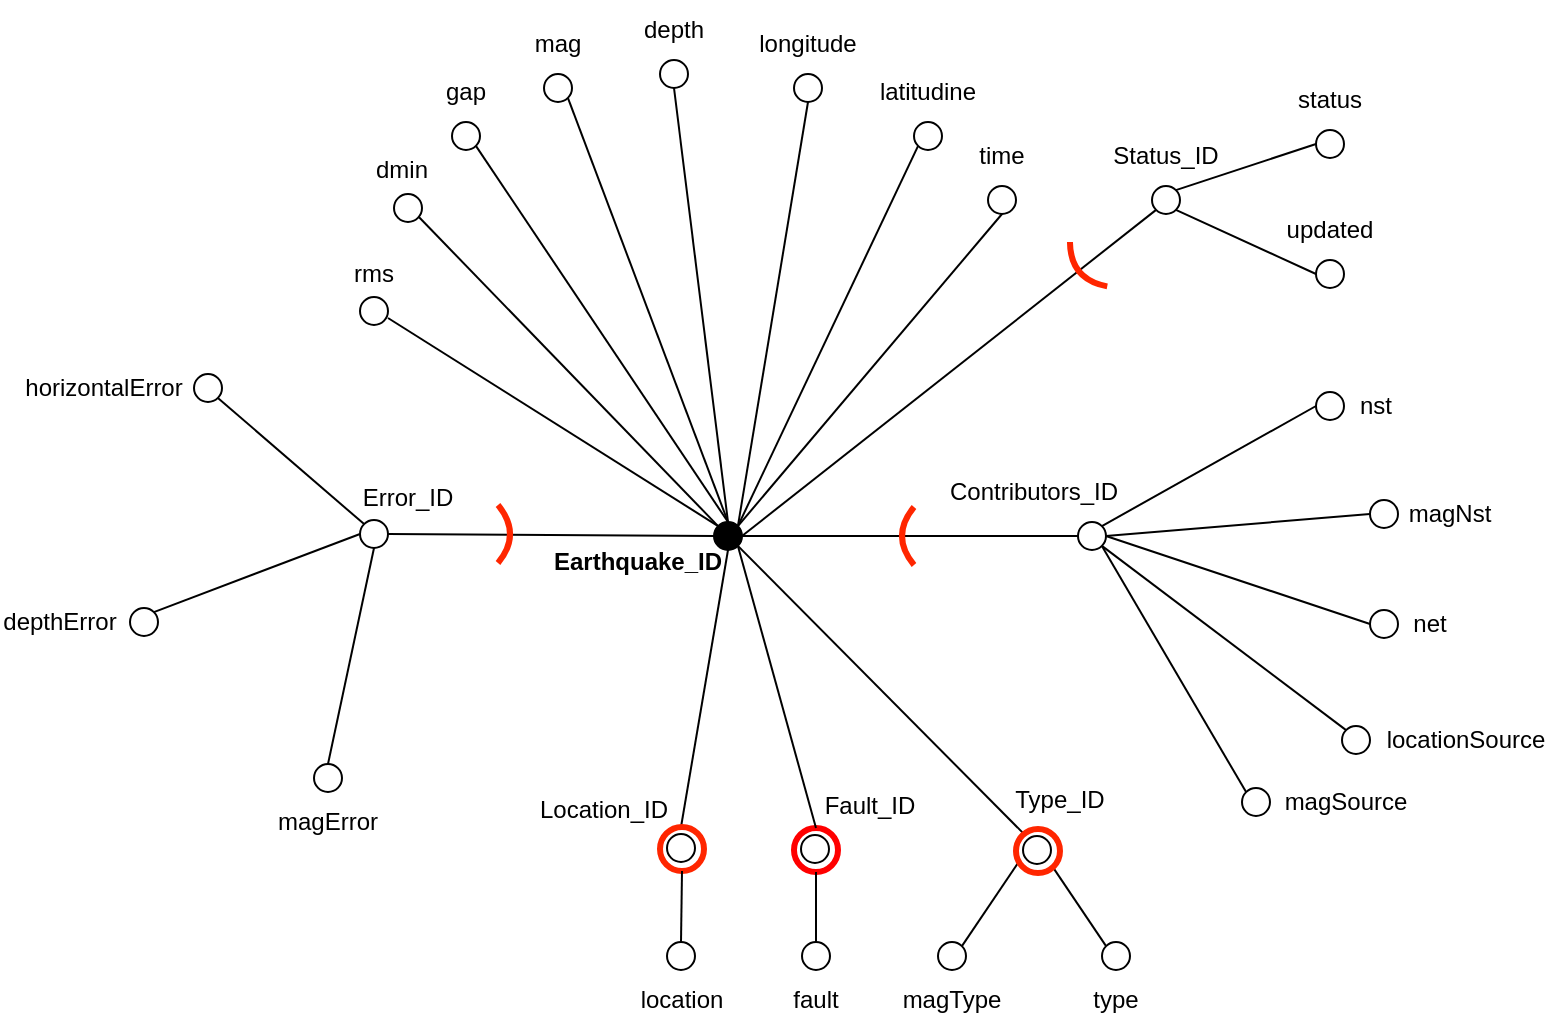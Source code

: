 <mxfile version="27.1.4">
  <diagram name="Page-1" id="HqNk3aDjr-ROuAEQBH89">
    <mxGraphModel dx="976" dy="642" grid="0" gridSize="10" guides="1" tooltips="1" connect="1" arrows="1" fold="1" page="1" pageScale="1" pageWidth="1169" pageHeight="827" math="0" shadow="0">
      <root>
        <mxCell id="0" />
        <mxCell id="1" parent="0" />
        <mxCell id="SvS_41ax5-k1D1L28kZn-1" value="" style="ellipse;whiteSpace=wrap;html=1;aspect=fixed;fillColor=#000000;" vertex="1" parent="1">
          <mxGeometry x="528" y="385" width="14" height="14" as="geometry" />
        </mxCell>
        <mxCell id="SvS_41ax5-k1D1L28kZn-2" value="&lt;b&gt;Earthquake_ID&lt;/b&gt;" style="text;html=1;align=center;verticalAlign=middle;whiteSpace=wrap;rounded=0;" vertex="1" parent="1">
          <mxGeometry x="460" y="390" width="60" height="30" as="geometry" />
        </mxCell>
        <mxCell id="SvS_41ax5-k1D1L28kZn-6" value="time" style="text;html=1;align=center;verticalAlign=middle;whiteSpace=wrap;rounded=0;" vertex="1" parent="1">
          <mxGeometry x="642" y="187" width="60" height="30" as="geometry" />
        </mxCell>
        <mxCell id="SvS_41ax5-k1D1L28kZn-7" value="" style="ellipse;whiteSpace=wrap;html=1;aspect=fixed;fillColor=#FFFFFF;" vertex="1" parent="1">
          <mxGeometry x="665" y="217" width="14" height="14" as="geometry" />
        </mxCell>
        <mxCell id="SvS_41ax5-k1D1L28kZn-8" value="" style="endArrow=none;html=1;rounded=0;entryX=0.5;entryY=1;entryDx=0;entryDy=0;exitX=1;exitY=0;exitDx=0;exitDy=0;" edge="1" parent="1" source="SvS_41ax5-k1D1L28kZn-1" target="SvS_41ax5-k1D1L28kZn-7">
          <mxGeometry width="50" height="50" relative="1" as="geometry">
            <mxPoint x="542" y="299" as="sourcePoint" />
            <mxPoint x="592" y="249" as="targetPoint" />
          </mxGeometry>
        </mxCell>
        <mxCell id="SvS_41ax5-k1D1L28kZn-9" value="latitudine" style="text;html=1;align=center;verticalAlign=middle;whiteSpace=wrap;rounded=0;" vertex="1" parent="1">
          <mxGeometry x="605" y="155" width="60" height="30" as="geometry" />
        </mxCell>
        <mxCell id="SvS_41ax5-k1D1L28kZn-10" value="" style="ellipse;whiteSpace=wrap;html=1;aspect=fixed;fillColor=#FFFFFF;" vertex="1" parent="1">
          <mxGeometry x="628" y="185" width="14" height="14" as="geometry" />
        </mxCell>
        <mxCell id="SvS_41ax5-k1D1L28kZn-11" value="longitude" style="text;html=1;align=center;verticalAlign=middle;whiteSpace=wrap;rounded=0;" vertex="1" parent="1">
          <mxGeometry x="545" y="131" width="60" height="30" as="geometry" />
        </mxCell>
        <mxCell id="SvS_41ax5-k1D1L28kZn-12" value="" style="ellipse;whiteSpace=wrap;html=1;aspect=fixed;fillColor=#FFFFFF;" vertex="1" parent="1">
          <mxGeometry x="568" y="161" width="14" height="14" as="geometry" />
        </mxCell>
        <mxCell id="SvS_41ax5-k1D1L28kZn-13" value="depth" style="text;html=1;align=center;verticalAlign=middle;whiteSpace=wrap;rounded=0;" vertex="1" parent="1">
          <mxGeometry x="478" y="124" width="60" height="30" as="geometry" />
        </mxCell>
        <mxCell id="SvS_41ax5-k1D1L28kZn-14" value="" style="ellipse;whiteSpace=wrap;html=1;aspect=fixed;fillColor=#FFFFFF;" vertex="1" parent="1">
          <mxGeometry x="501" y="154" width="14" height="14" as="geometry" />
        </mxCell>
        <mxCell id="SvS_41ax5-k1D1L28kZn-15" value="mag" style="text;html=1;align=center;verticalAlign=middle;whiteSpace=wrap;rounded=0;" vertex="1" parent="1">
          <mxGeometry x="420" y="131" width="60" height="30" as="geometry" />
        </mxCell>
        <mxCell id="SvS_41ax5-k1D1L28kZn-16" value="" style="ellipse;whiteSpace=wrap;html=1;aspect=fixed;fillColor=#FFFFFF;" vertex="1" parent="1">
          <mxGeometry x="443" y="161" width="14" height="14" as="geometry" />
        </mxCell>
        <mxCell id="SvS_41ax5-k1D1L28kZn-17" value="gap" style="text;html=1;align=center;verticalAlign=middle;whiteSpace=wrap;rounded=0;" vertex="1" parent="1">
          <mxGeometry x="374" y="155" width="60" height="30" as="geometry" />
        </mxCell>
        <mxCell id="SvS_41ax5-k1D1L28kZn-18" value="" style="ellipse;whiteSpace=wrap;html=1;aspect=fixed;fillColor=#FFFFFF;" vertex="1" parent="1">
          <mxGeometry x="397" y="185" width="14" height="14" as="geometry" />
        </mxCell>
        <mxCell id="SvS_41ax5-k1D1L28kZn-19" value="dmin" style="text;html=1;align=center;verticalAlign=middle;whiteSpace=wrap;rounded=0;" vertex="1" parent="1">
          <mxGeometry x="342" y="194" width="60" height="30" as="geometry" />
        </mxCell>
        <mxCell id="SvS_41ax5-k1D1L28kZn-21" value="rms" style="text;html=1;align=center;verticalAlign=middle;whiteSpace=wrap;rounded=0;" vertex="1" parent="1">
          <mxGeometry x="328" y="246" width="60" height="30" as="geometry" />
        </mxCell>
        <mxCell id="SvS_41ax5-k1D1L28kZn-23" value="" style="endArrow=none;html=1;rounded=0;entryX=0;entryY=1;entryDx=0;entryDy=0;exitX=1;exitY=0;exitDx=0;exitDy=0;" edge="1" parent="1" source="SvS_41ax5-k1D1L28kZn-1" target="SvS_41ax5-k1D1L28kZn-10">
          <mxGeometry width="50" height="50" relative="1" as="geometry">
            <mxPoint x="542" y="299" as="sourcePoint" />
            <mxPoint x="592" y="249" as="targetPoint" />
          </mxGeometry>
        </mxCell>
        <mxCell id="SvS_41ax5-k1D1L28kZn-24" value="" style="endArrow=none;html=1;rounded=0;entryX=0.5;entryY=1;entryDx=0;entryDy=0;exitX=1;exitY=0;exitDx=0;exitDy=0;" edge="1" parent="1" source="SvS_41ax5-k1D1L28kZn-1" target="SvS_41ax5-k1D1L28kZn-12">
          <mxGeometry width="50" height="50" relative="1" as="geometry">
            <mxPoint x="542" y="299" as="sourcePoint" />
            <mxPoint x="592" y="249" as="targetPoint" />
          </mxGeometry>
        </mxCell>
        <mxCell id="SvS_41ax5-k1D1L28kZn-25" value="" style="endArrow=none;html=1;rounded=0;entryX=0.5;entryY=1;entryDx=0;entryDy=0;exitX=0.5;exitY=0;exitDx=0;exitDy=0;" edge="1" parent="1" source="SvS_41ax5-k1D1L28kZn-1" target="SvS_41ax5-k1D1L28kZn-14">
          <mxGeometry width="50" height="50" relative="1" as="geometry">
            <mxPoint x="542" y="299" as="sourcePoint" />
            <mxPoint x="592" y="249" as="targetPoint" />
          </mxGeometry>
        </mxCell>
        <mxCell id="SvS_41ax5-k1D1L28kZn-26" value="" style="endArrow=none;html=1;rounded=0;entryX=1;entryY=1;entryDx=0;entryDy=0;exitX=0.5;exitY=0;exitDx=0;exitDy=0;" edge="1" parent="1" source="SvS_41ax5-k1D1L28kZn-1" target="SvS_41ax5-k1D1L28kZn-16">
          <mxGeometry width="50" height="50" relative="1" as="geometry">
            <mxPoint x="542" y="299" as="sourcePoint" />
            <mxPoint x="592" y="249" as="targetPoint" />
          </mxGeometry>
        </mxCell>
        <mxCell id="SvS_41ax5-k1D1L28kZn-27" value="" style="endArrow=none;html=1;rounded=0;entryX=1;entryY=1;entryDx=0;entryDy=0;exitX=0.5;exitY=0;exitDx=0;exitDy=0;" edge="1" parent="1" source="SvS_41ax5-k1D1L28kZn-1" target="SvS_41ax5-k1D1L28kZn-18">
          <mxGeometry width="50" height="50" relative="1" as="geometry">
            <mxPoint x="542" y="299" as="sourcePoint" />
            <mxPoint x="592" y="249" as="targetPoint" />
          </mxGeometry>
        </mxCell>
        <mxCell id="SvS_41ax5-k1D1L28kZn-30" value="" style="endArrow=none;html=1;rounded=0;entryX=1;entryY=0.5;entryDx=0;entryDy=0;exitX=0;exitY=0;exitDx=0;exitDy=0;" edge="1" parent="1" source="SvS_41ax5-k1D1L28kZn-1">
          <mxGeometry width="50" height="50" relative="1" as="geometry">
            <mxPoint x="542" y="299" as="sourcePoint" />
            <mxPoint x="365.0" y="283" as="targetPoint" />
          </mxGeometry>
        </mxCell>
        <mxCell id="SvS_41ax5-k1D1L28kZn-31" value="" style="endArrow=none;html=1;rounded=0;entryX=1;entryY=0.5;entryDx=0;entryDy=0;exitX=0;exitY=0;exitDx=0;exitDy=0;" edge="1" parent="1" source="SvS_41ax5-k1D1L28kZn-1">
          <mxGeometry width="50" height="50" relative="1" as="geometry">
            <mxPoint x="542" y="299" as="sourcePoint" />
            <mxPoint x="379.0" y="231" as="targetPoint" />
          </mxGeometry>
        </mxCell>
        <mxCell id="SvS_41ax5-k1D1L28kZn-32" value="Status_ID" style="text;html=1;align=center;verticalAlign=middle;whiteSpace=wrap;rounded=0;" vertex="1" parent="1">
          <mxGeometry x="724" y="187" width="60" height="30" as="geometry" />
        </mxCell>
        <mxCell id="SvS_41ax5-k1D1L28kZn-33" value="" style="ellipse;whiteSpace=wrap;html=1;aspect=fixed;fillColor=#FFFFFF;" vertex="1" parent="1">
          <mxGeometry x="747" y="217" width="14" height="14" as="geometry" />
        </mxCell>
        <mxCell id="SvS_41ax5-k1D1L28kZn-34" value="status" style="text;html=1;align=center;verticalAlign=middle;whiteSpace=wrap;rounded=0;" vertex="1" parent="1">
          <mxGeometry x="806" y="159" width="60" height="30" as="geometry" />
        </mxCell>
        <mxCell id="SvS_41ax5-k1D1L28kZn-35" value="" style="ellipse;whiteSpace=wrap;html=1;aspect=fixed;fillColor=#FFFFFF;" vertex="1" parent="1">
          <mxGeometry x="829" y="189" width="14" height="14" as="geometry" />
        </mxCell>
        <mxCell id="SvS_41ax5-k1D1L28kZn-36" value="updated" style="text;html=1;align=center;verticalAlign=middle;whiteSpace=wrap;rounded=0;" vertex="1" parent="1">
          <mxGeometry x="806" y="224" width="60" height="30" as="geometry" />
        </mxCell>
        <mxCell id="SvS_41ax5-k1D1L28kZn-37" value="" style="ellipse;whiteSpace=wrap;html=1;aspect=fixed;fillColor=#FFFFFF;" vertex="1" parent="1">
          <mxGeometry x="829" y="254" width="14" height="14" as="geometry" />
        </mxCell>
        <mxCell id="SvS_41ax5-k1D1L28kZn-38" value="" style="endArrow=none;html=1;rounded=0;entryX=0;entryY=0.5;entryDx=0;entryDy=0;exitX=1;exitY=0;exitDx=0;exitDy=0;" edge="1" parent="1" source="SvS_41ax5-k1D1L28kZn-33" target="SvS_41ax5-k1D1L28kZn-35">
          <mxGeometry width="50" height="50" relative="1" as="geometry">
            <mxPoint x="773" y="238" as="sourcePoint" />
            <mxPoint x="592" y="249" as="targetPoint" />
          </mxGeometry>
        </mxCell>
        <mxCell id="SvS_41ax5-k1D1L28kZn-39" value="" style="endArrow=none;html=1;rounded=0;entryX=0;entryY=0.5;entryDx=0;entryDy=0;exitX=1;exitY=1;exitDx=0;exitDy=0;" edge="1" parent="1" source="SvS_41ax5-k1D1L28kZn-33" target="SvS_41ax5-k1D1L28kZn-37">
          <mxGeometry width="50" height="50" relative="1" as="geometry">
            <mxPoint x="542" y="299" as="sourcePoint" />
            <mxPoint x="592" y="249" as="targetPoint" />
          </mxGeometry>
        </mxCell>
        <mxCell id="SvS_41ax5-k1D1L28kZn-40" value="" style="endArrow=none;html=1;rounded=0;entryX=0;entryY=1;entryDx=0;entryDy=0;exitX=1;exitY=0.5;exitDx=0;exitDy=0;" edge="1" parent="1" source="SvS_41ax5-k1D1L28kZn-1" target="SvS_41ax5-k1D1L28kZn-33">
          <mxGeometry width="50" height="50" relative="1" as="geometry">
            <mxPoint x="542" y="299" as="sourcePoint" />
            <mxPoint x="592" y="249" as="targetPoint" />
          </mxGeometry>
        </mxCell>
        <mxCell id="SvS_41ax5-k1D1L28kZn-41" value="Contributors_ID" style="text;html=1;align=center;verticalAlign=middle;whiteSpace=wrap;rounded=0;" vertex="1" parent="1">
          <mxGeometry x="658" y="355" width="60" height="30" as="geometry" />
        </mxCell>
        <mxCell id="SvS_41ax5-k1D1L28kZn-42" value="" style="ellipse;whiteSpace=wrap;html=1;aspect=fixed;fillColor=#FFFFFF;" vertex="1" parent="1">
          <mxGeometry x="710" y="385" width="14" height="14" as="geometry" />
        </mxCell>
        <mxCell id="SvS_41ax5-k1D1L28kZn-43" value="nst" style="text;html=1;align=center;verticalAlign=middle;whiteSpace=wrap;rounded=0;" vertex="1" parent="1">
          <mxGeometry x="829" y="312" width="60" height="30" as="geometry" />
        </mxCell>
        <mxCell id="SvS_41ax5-k1D1L28kZn-44" value="" style="ellipse;whiteSpace=wrap;html=1;aspect=fixed;fillColor=#FFFFFF;" vertex="1" parent="1">
          <mxGeometry x="829" y="320" width="14" height="14" as="geometry" />
        </mxCell>
        <mxCell id="SvS_41ax5-k1D1L28kZn-45" value="magNst" style="text;html=1;align=center;verticalAlign=middle;whiteSpace=wrap;rounded=0;" vertex="1" parent="1">
          <mxGeometry x="866" y="366" width="60" height="30" as="geometry" />
        </mxCell>
        <mxCell id="SvS_41ax5-k1D1L28kZn-46" value="" style="ellipse;whiteSpace=wrap;html=1;aspect=fixed;fillColor=#FFFFFF;" vertex="1" parent="1">
          <mxGeometry x="856" y="374" width="14" height="14" as="geometry" />
        </mxCell>
        <mxCell id="SvS_41ax5-k1D1L28kZn-47" value="net" style="text;html=1;align=center;verticalAlign=middle;whiteSpace=wrap;rounded=0;" vertex="1" parent="1">
          <mxGeometry x="856" y="421" width="60" height="30" as="geometry" />
        </mxCell>
        <mxCell id="SvS_41ax5-k1D1L28kZn-48" value="" style="ellipse;whiteSpace=wrap;html=1;aspect=fixed;fillColor=#FFFFFF;" vertex="1" parent="1">
          <mxGeometry x="856" y="429" width="14" height="14" as="geometry" />
        </mxCell>
        <mxCell id="SvS_41ax5-k1D1L28kZn-49" value="locationSource" style="text;html=1;align=center;verticalAlign=middle;whiteSpace=wrap;rounded=0;" vertex="1" parent="1">
          <mxGeometry x="874" y="479" width="60" height="30" as="geometry" />
        </mxCell>
        <mxCell id="SvS_41ax5-k1D1L28kZn-50" value="" style="ellipse;whiteSpace=wrap;html=1;aspect=fixed;fillColor=#FFFFFF;" vertex="1" parent="1">
          <mxGeometry x="842" y="487" width="14" height="14" as="geometry" />
        </mxCell>
        <mxCell id="SvS_41ax5-k1D1L28kZn-51" value="magSource" style="text;html=1;align=center;verticalAlign=middle;whiteSpace=wrap;rounded=0;" vertex="1" parent="1">
          <mxGeometry x="814" y="510" width="60" height="30" as="geometry" />
        </mxCell>
        <mxCell id="SvS_41ax5-k1D1L28kZn-52" value="" style="ellipse;whiteSpace=wrap;html=1;aspect=fixed;fillColor=#FFFFFF;" vertex="1" parent="1">
          <mxGeometry x="792" y="518" width="14" height="14" as="geometry" />
        </mxCell>
        <mxCell id="SvS_41ax5-k1D1L28kZn-53" value="" style="endArrow=none;html=1;rounded=0;entryX=0;entryY=0.5;entryDx=0;entryDy=0;exitX=1;exitY=0;exitDx=0;exitDy=0;" edge="1" parent="1" source="SvS_41ax5-k1D1L28kZn-42" target="SvS_41ax5-k1D1L28kZn-44">
          <mxGeometry width="50" height="50" relative="1" as="geometry">
            <mxPoint x="542" y="305" as="sourcePoint" />
            <mxPoint x="592" y="255" as="targetPoint" />
          </mxGeometry>
        </mxCell>
        <mxCell id="SvS_41ax5-k1D1L28kZn-54" value="" style="endArrow=none;html=1;rounded=0;entryX=0;entryY=0.5;entryDx=0;entryDy=0;exitX=1;exitY=0.5;exitDx=0;exitDy=0;" edge="1" parent="1" source="SvS_41ax5-k1D1L28kZn-42" target="SvS_41ax5-k1D1L28kZn-46">
          <mxGeometry width="50" height="50" relative="1" as="geometry">
            <mxPoint x="542" y="305" as="sourcePoint" />
            <mxPoint x="592" y="255" as="targetPoint" />
          </mxGeometry>
        </mxCell>
        <mxCell id="SvS_41ax5-k1D1L28kZn-55" value="" style="endArrow=none;html=1;rounded=0;entryX=0;entryY=0.5;entryDx=0;entryDy=0;exitX=1;exitY=0.5;exitDx=0;exitDy=0;" edge="1" parent="1" source="SvS_41ax5-k1D1L28kZn-42" target="SvS_41ax5-k1D1L28kZn-48">
          <mxGeometry width="50" height="50" relative="1" as="geometry">
            <mxPoint x="542" y="305" as="sourcePoint" />
            <mxPoint x="592" y="255" as="targetPoint" />
          </mxGeometry>
        </mxCell>
        <mxCell id="SvS_41ax5-k1D1L28kZn-56" value="" style="endArrow=none;html=1;rounded=0;entryX=0;entryY=0;entryDx=0;entryDy=0;exitX=1;exitY=1;exitDx=0;exitDy=0;" edge="1" parent="1" source="SvS_41ax5-k1D1L28kZn-42" target="SvS_41ax5-k1D1L28kZn-50">
          <mxGeometry width="50" height="50" relative="1" as="geometry">
            <mxPoint x="542" y="305" as="sourcePoint" />
            <mxPoint x="592" y="255" as="targetPoint" />
          </mxGeometry>
        </mxCell>
        <mxCell id="SvS_41ax5-k1D1L28kZn-57" value="" style="endArrow=none;html=1;rounded=0;entryX=0;entryY=0;entryDx=0;entryDy=0;exitX=1;exitY=1;exitDx=0;exitDy=0;" edge="1" parent="1" source="SvS_41ax5-k1D1L28kZn-42" target="SvS_41ax5-k1D1L28kZn-52">
          <mxGeometry width="50" height="50" relative="1" as="geometry">
            <mxPoint x="542" y="305" as="sourcePoint" />
            <mxPoint x="592" y="255" as="targetPoint" />
          </mxGeometry>
        </mxCell>
        <mxCell id="SvS_41ax5-k1D1L28kZn-58" value="" style="endArrow=none;html=1;rounded=0;entryX=0;entryY=0.5;entryDx=0;entryDy=0;exitX=1;exitY=0.5;exitDx=0;exitDy=0;" edge="1" parent="1" source="SvS_41ax5-k1D1L28kZn-1" target="SvS_41ax5-k1D1L28kZn-42">
          <mxGeometry width="50" height="50" relative="1" as="geometry">
            <mxPoint x="542" y="305" as="sourcePoint" />
            <mxPoint x="592" y="255" as="targetPoint" />
          </mxGeometry>
        </mxCell>
        <mxCell id="SvS_41ax5-k1D1L28kZn-59" value="Type_ID" style="text;html=1;align=center;verticalAlign=middle;whiteSpace=wrap;rounded=0;" vertex="1" parent="1">
          <mxGeometry x="671" y="509" width="60" height="30" as="geometry" />
        </mxCell>
        <mxCell id="SvS_41ax5-k1D1L28kZn-60" value="" style="ellipse;whiteSpace=wrap;html=1;aspect=fixed;fillColor=#FFFFFF;" vertex="1" parent="1">
          <mxGeometry x="681" y="539" width="14" height="14" as="geometry" />
        </mxCell>
        <mxCell id="SvS_41ax5-k1D1L28kZn-61" value="magType" style="text;html=1;align=center;verticalAlign=middle;whiteSpace=wrap;rounded=0;" vertex="1" parent="1">
          <mxGeometry x="617" y="609" width="60" height="30" as="geometry" />
        </mxCell>
        <mxCell id="SvS_41ax5-k1D1L28kZn-62" value="" style="ellipse;whiteSpace=wrap;html=1;aspect=fixed;fillColor=#FFFFFF;" vertex="1" parent="1">
          <mxGeometry x="640" y="595" width="14" height="14" as="geometry" />
        </mxCell>
        <mxCell id="SvS_41ax5-k1D1L28kZn-63" value="type" style="text;html=1;align=center;verticalAlign=middle;whiteSpace=wrap;rounded=0;" vertex="1" parent="1">
          <mxGeometry x="699" y="609" width="60" height="30" as="geometry" />
        </mxCell>
        <mxCell id="SvS_41ax5-k1D1L28kZn-64" value="" style="ellipse;whiteSpace=wrap;html=1;aspect=fixed;fillColor=#FFFFFF;" vertex="1" parent="1">
          <mxGeometry x="722" y="595" width="14" height="14" as="geometry" />
        </mxCell>
        <mxCell id="SvS_41ax5-k1D1L28kZn-67" value="" style="endArrow=none;html=1;rounded=0;entryX=0;entryY=0;entryDx=0;entryDy=0;exitX=1;exitY=1;exitDx=0;exitDy=0;" edge="1" parent="1" source="SvS_41ax5-k1D1L28kZn-1" target="SvS_41ax5-k1D1L28kZn-60">
          <mxGeometry width="50" height="50" relative="1" as="geometry">
            <mxPoint x="542" y="405" as="sourcePoint" />
            <mxPoint x="592" y="355" as="targetPoint" />
          </mxGeometry>
        </mxCell>
        <mxCell id="SvS_41ax5-k1D1L28kZn-68" value="" style="endArrow=none;html=1;rounded=0;entryX=0;entryY=1;entryDx=0;entryDy=0;exitX=1;exitY=0;exitDx=0;exitDy=0;" edge="1" parent="1" source="SvS_41ax5-k1D1L28kZn-62" target="SvS_41ax5-k1D1L28kZn-60">
          <mxGeometry width="50" height="50" relative="1" as="geometry">
            <mxPoint x="542" y="405" as="sourcePoint" />
            <mxPoint x="592" y="355" as="targetPoint" />
          </mxGeometry>
        </mxCell>
        <mxCell id="SvS_41ax5-k1D1L28kZn-69" value="" style="endArrow=none;html=1;rounded=0;entryX=1;entryY=1;entryDx=0;entryDy=0;exitX=0;exitY=0;exitDx=0;exitDy=0;" edge="1" parent="1" source="SvS_41ax5-k1D1L28kZn-64" target="SvS_41ax5-k1D1L28kZn-60">
          <mxGeometry width="50" height="50" relative="1" as="geometry">
            <mxPoint x="542" y="405" as="sourcePoint" />
            <mxPoint x="592" y="355" as="targetPoint" />
          </mxGeometry>
        </mxCell>
        <mxCell id="SvS_41ax5-k1D1L28kZn-70" value="location" style="text;html=1;align=center;verticalAlign=middle;whiteSpace=wrap;rounded=0;" vertex="1" parent="1">
          <mxGeometry x="481.5" y="609" width="60" height="30" as="geometry" />
        </mxCell>
        <mxCell id="SvS_41ax5-k1D1L28kZn-71" value="" style="ellipse;whiteSpace=wrap;html=1;aspect=fixed;fillColor=#FFFFFF;" vertex="1" parent="1">
          <mxGeometry x="504.5" y="595" width="14" height="14" as="geometry" />
        </mxCell>
        <mxCell id="SvS_41ax5-k1D1L28kZn-72" value="fault" style="text;html=1;align=center;verticalAlign=middle;whiteSpace=wrap;rounded=0;" vertex="1" parent="1">
          <mxGeometry x="549" y="609" width="60" height="30" as="geometry" />
        </mxCell>
        <mxCell id="SvS_41ax5-k1D1L28kZn-73" value="" style="ellipse;whiteSpace=wrap;html=1;aspect=fixed;fillColor=#FFFFFF;" vertex="1" parent="1">
          <mxGeometry x="572" y="595" width="14" height="14" as="geometry" />
        </mxCell>
        <mxCell id="SvS_41ax5-k1D1L28kZn-74" value="Location_ID" style="text;html=1;align=center;verticalAlign=middle;whiteSpace=wrap;rounded=0;" vertex="1" parent="1">
          <mxGeometry x="443" y="514" width="60" height="30" as="geometry" />
        </mxCell>
        <mxCell id="SvS_41ax5-k1D1L28kZn-75" value="" style="ellipse;whiteSpace=wrap;html=1;aspect=fixed;fillColor=#FFFFFF;" vertex="1" parent="1">
          <mxGeometry x="504.5" y="537.5" width="14" height="14" as="geometry" />
        </mxCell>
        <mxCell id="SvS_41ax5-k1D1L28kZn-79" value="horizontalError" style="text;html=1;align=center;verticalAlign=middle;whiteSpace=wrap;rounded=0;" vertex="1" parent="1">
          <mxGeometry x="193" y="303" width="60" height="30" as="geometry" />
        </mxCell>
        <mxCell id="SvS_41ax5-k1D1L28kZn-80" value="" style="ellipse;whiteSpace=wrap;html=1;aspect=fixed;fillColor=#FFFFFF;" vertex="1" parent="1">
          <mxGeometry x="268" y="311" width="14" height="14" as="geometry" />
        </mxCell>
        <mxCell id="SvS_41ax5-k1D1L28kZn-81" value="depthError" style="text;html=1;align=center;verticalAlign=middle;whiteSpace=wrap;rounded=0;" vertex="1" parent="1">
          <mxGeometry x="171" y="420" width="60" height="30" as="geometry" />
        </mxCell>
        <mxCell id="SvS_41ax5-k1D1L28kZn-82" value="" style="ellipse;whiteSpace=wrap;html=1;aspect=fixed;fillColor=#FFFFFF;" vertex="1" parent="1">
          <mxGeometry x="236" y="428" width="14" height="14" as="geometry" />
        </mxCell>
        <mxCell id="SvS_41ax5-k1D1L28kZn-83" value="magError" style="text;html=1;align=center;verticalAlign=middle;whiteSpace=wrap;rounded=0;" vertex="1" parent="1">
          <mxGeometry x="305" y="520" width="60" height="30" as="geometry" />
        </mxCell>
        <mxCell id="SvS_41ax5-k1D1L28kZn-84" value="" style="ellipse;whiteSpace=wrap;html=1;aspect=fixed;fillColor=#FFFFFF;" vertex="1" parent="1">
          <mxGeometry x="328" y="506" width="14" height="14" as="geometry" />
        </mxCell>
        <mxCell id="SvS_41ax5-k1D1L28kZn-85" value="Error_ID" style="text;html=1;align=center;verticalAlign=middle;whiteSpace=wrap;rounded=0;" vertex="1" parent="1">
          <mxGeometry x="345" y="358" width="60" height="30" as="geometry" />
        </mxCell>
        <mxCell id="SvS_41ax5-k1D1L28kZn-86" value="" style="ellipse;whiteSpace=wrap;html=1;aspect=fixed;fillColor=#FFFFFF;" vertex="1" parent="1">
          <mxGeometry x="351" y="384" width="14" height="14" as="geometry" />
        </mxCell>
        <mxCell id="SvS_41ax5-k1D1L28kZn-87" value="" style="endArrow=none;html=1;rounded=0;entryX=0;entryY=0.5;entryDx=0;entryDy=0;exitX=1;exitY=0.5;exitDx=0;exitDy=0;" edge="1" parent="1" source="SvS_41ax5-k1D1L28kZn-86" target="SvS_41ax5-k1D1L28kZn-1">
          <mxGeometry width="50" height="50" relative="1" as="geometry">
            <mxPoint x="542" y="455" as="sourcePoint" />
            <mxPoint x="592" y="405" as="targetPoint" />
          </mxGeometry>
        </mxCell>
        <mxCell id="SvS_41ax5-k1D1L28kZn-88" value="" style="endArrow=none;html=1;rounded=0;entryX=1;entryY=1;entryDx=0;entryDy=0;exitX=0;exitY=0;exitDx=0;exitDy=0;" edge="1" parent="1" source="SvS_41ax5-k1D1L28kZn-86" target="SvS_41ax5-k1D1L28kZn-80">
          <mxGeometry width="50" height="50" relative="1" as="geometry">
            <mxPoint x="542" y="455" as="sourcePoint" />
            <mxPoint x="592" y="405" as="targetPoint" />
          </mxGeometry>
        </mxCell>
        <mxCell id="SvS_41ax5-k1D1L28kZn-89" value="" style="endArrow=none;html=1;rounded=0;entryX=0;entryY=0.5;entryDx=0;entryDy=0;exitX=1;exitY=0;exitDx=0;exitDy=0;" edge="1" parent="1" source="SvS_41ax5-k1D1L28kZn-82" target="SvS_41ax5-k1D1L28kZn-86">
          <mxGeometry width="50" height="50" relative="1" as="geometry">
            <mxPoint x="542" y="455" as="sourcePoint" />
            <mxPoint x="592" y="405" as="targetPoint" />
          </mxGeometry>
        </mxCell>
        <mxCell id="SvS_41ax5-k1D1L28kZn-91" value="" style="endArrow=none;html=1;rounded=0;exitX=0.5;exitY=0;exitDx=0;exitDy=0;entryX=0.5;entryY=1;entryDx=0;entryDy=0;" edge="1" parent="1" source="SvS_41ax5-k1D1L28kZn-84" target="SvS_41ax5-k1D1L28kZn-86">
          <mxGeometry width="50" height="50" relative="1" as="geometry">
            <mxPoint x="542" y="455" as="sourcePoint" />
            <mxPoint x="592" y="405" as="targetPoint" />
          </mxGeometry>
        </mxCell>
        <mxCell id="SvS_41ax5-k1D1L28kZn-92" value="" style="endArrow=none;html=1;rounded=0;entryX=0.5;entryY=1;entryDx=0;entryDy=0;exitX=0.5;exitY=0;exitDx=0;exitDy=0;" edge="1" parent="1" source="SvS_41ax5-k1D1L28kZn-75" target="SvS_41ax5-k1D1L28kZn-1">
          <mxGeometry width="50" height="50" relative="1" as="geometry">
            <mxPoint x="542" y="455" as="sourcePoint" />
            <mxPoint x="592" y="405" as="targetPoint" />
          </mxGeometry>
        </mxCell>
        <mxCell id="SvS_41ax5-k1D1L28kZn-100" value="" style="shape=dataStorage;whiteSpace=wrap;html=1;fixedSize=1;labelBackgroundColor=default;strokeColor=light-dark(#ff2600, #ededed);strokeWidth=3;rotation=-180;" vertex="1" parent="1">
          <mxGeometry x="420" y="376.5" width="6" height="29" as="geometry" />
        </mxCell>
        <mxCell id="SvS_41ax5-k1D1L28kZn-105" value="" style="ellipse;whiteSpace=wrap;html=1;aspect=fixed;fillColor=#FFFFFF;labelBackgroundColor=default;strokeColor=light-dark(#ff2600, #ededed);strokeWidth=3;labelBorderColor=none;" vertex="1" parent="1">
          <mxGeometry x="501" y="537.5" width="22" height="22" as="geometry" />
        </mxCell>
        <mxCell id="SvS_41ax5-k1D1L28kZn-107" value="" style="ellipse;whiteSpace=wrap;html=1;aspect=fixed;fillColor=#FFFFFF;" vertex="1" parent="1">
          <mxGeometry x="504.5" y="541" width="14" height="14" as="geometry" />
        </mxCell>
        <mxCell id="SvS_41ax5-k1D1L28kZn-108" value="" style="ellipse;whiteSpace=wrap;html=1;aspect=fixed;fillColor=#FFFFFF;" vertex="1" parent="1">
          <mxGeometry x="351" y="272.5" width="14" height="14" as="geometry" />
        </mxCell>
        <mxCell id="SvS_41ax5-k1D1L28kZn-115" value="" style="ellipse;whiteSpace=wrap;html=1;aspect=fixed;fillColor=#FFFFFF;" vertex="1" parent="1">
          <mxGeometry x="368" y="221" width="14" height="14" as="geometry" />
        </mxCell>
        <mxCell id="SvS_41ax5-k1D1L28kZn-118" value="" style="shape=dataStorage;whiteSpace=wrap;html=1;fixedSize=1;labelBackgroundColor=default;strokeColor=light-dark(#ff2600, #ededed);strokeWidth=3;rotation=0;" vertex="1" parent="1">
          <mxGeometry x="622" y="377.5" width="6" height="29" as="geometry" />
        </mxCell>
        <mxCell id="SvS_41ax5-k1D1L28kZn-119" value="" style="shape=dataStorage;whiteSpace=wrap;html=1;fixedSize=1;labelBackgroundColor=default;strokeColor=light-dark(#ff2600, #ededed);strokeWidth=3;rotation=-40;" vertex="1" parent="1">
          <mxGeometry x="710" y="243.5" width="6" height="29" as="geometry" />
        </mxCell>
        <mxCell id="SvS_41ax5-k1D1L28kZn-121" value="" style="ellipse;whiteSpace=wrap;html=1;aspect=fixed;fillColor=#FFFFFF;" vertex="1" parent="1">
          <mxGeometry x="682.5" y="538.5" width="14" height="14" as="geometry" />
        </mxCell>
        <mxCell id="SvS_41ax5-k1D1L28kZn-122" value="" style="ellipse;whiteSpace=wrap;html=1;aspect=fixed;fillColor=#FFFFFF;labelBackgroundColor=default;strokeColor=light-dark(#ff2600, #ededed);strokeWidth=3;" vertex="1" parent="1">
          <mxGeometry x="679" y="538.5" width="22" height="22" as="geometry" />
        </mxCell>
        <mxCell id="SvS_41ax5-k1D1L28kZn-123" value="" style="ellipse;whiteSpace=wrap;html=1;aspect=fixed;fillColor=#FFFFFF;" vertex="1" parent="1">
          <mxGeometry x="682.5" y="542" width="14" height="14" as="geometry" />
        </mxCell>
        <mxCell id="SvS_41ax5-k1D1L28kZn-124" value="" style="ellipse;whiteSpace=wrap;html=1;aspect=fixed;fillColor=#FFFFFF;" vertex="1" parent="1">
          <mxGeometry x="571.5" y="538" width="14" height="14" as="geometry" />
        </mxCell>
        <mxCell id="SvS_41ax5-k1D1L28kZn-125" value="" style="ellipse;whiteSpace=wrap;html=1;aspect=fixed;fillColor=#FFFFFF;labelBackgroundColor=default;strokeColor=light-dark(#FF0000,#EDEDED);strokeWidth=3;" vertex="1" parent="1">
          <mxGeometry x="568" y="538" width="22" height="22" as="geometry" />
        </mxCell>
        <mxCell id="SvS_41ax5-k1D1L28kZn-126" value="" style="ellipse;whiteSpace=wrap;html=1;aspect=fixed;fillColor=#FFFFFF;" vertex="1" parent="1">
          <mxGeometry x="571.5" y="541.5" width="14" height="14" as="geometry" />
        </mxCell>
        <mxCell id="SvS_41ax5-k1D1L28kZn-127" value="Fault_ID" style="text;html=1;align=center;verticalAlign=middle;whiteSpace=wrap;rounded=0;" vertex="1" parent="1">
          <mxGeometry x="576" y="512" width="60" height="30" as="geometry" />
        </mxCell>
        <mxCell id="SvS_41ax5-k1D1L28kZn-128" value="" style="endArrow=none;html=1;rounded=0;entryX=0.5;entryY=0;entryDx=0;entryDy=0;exitX=1;exitY=1;exitDx=0;exitDy=0;" edge="1" parent="1" source="SvS_41ax5-k1D1L28kZn-1" target="SvS_41ax5-k1D1L28kZn-125">
          <mxGeometry width="50" height="50" relative="1" as="geometry">
            <mxPoint x="535" y="499" as="sourcePoint" />
            <mxPoint x="561" y="386" as="targetPoint" />
          </mxGeometry>
        </mxCell>
        <mxCell id="SvS_41ax5-k1D1L28kZn-129" value="" style="endArrow=none;html=1;rounded=0;entryX=0.5;entryY=1;entryDx=0;entryDy=0;exitX=0.5;exitY=0;exitDx=0;exitDy=0;" edge="1" parent="1" source="SvS_41ax5-k1D1L28kZn-73" target="SvS_41ax5-k1D1L28kZn-125">
          <mxGeometry width="50" height="50" relative="1" as="geometry">
            <mxPoint x="511" y="436" as="sourcePoint" />
            <mxPoint x="561" y="386" as="targetPoint" />
          </mxGeometry>
        </mxCell>
        <mxCell id="SvS_41ax5-k1D1L28kZn-131" value="" style="endArrow=none;html=1;rounded=0;entryX=0.5;entryY=0;entryDx=0;entryDy=0;exitX=0.5;exitY=1;exitDx=0;exitDy=0;" edge="1" parent="1" source="SvS_41ax5-k1D1L28kZn-105" target="SvS_41ax5-k1D1L28kZn-71">
          <mxGeometry width="50" height="50" relative="1" as="geometry">
            <mxPoint x="472" y="564" as="sourcePoint" />
            <mxPoint x="561" y="353" as="targetPoint" />
          </mxGeometry>
        </mxCell>
      </root>
    </mxGraphModel>
  </diagram>
</mxfile>
